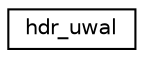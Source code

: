 digraph "Graphical Class Hierarchy"
{
 // LATEX_PDF_SIZE
  edge [fontname="Helvetica",fontsize="10",labelfontname="Helvetica",labelfontsize="10"];
  node [fontname="Helvetica",fontsize="10",shape=record];
  rankdir="LR";
  Node0 [label="hdr_uwal",height=0.2,width=0.4,color="black", fillcolor="white", style="filled",URL="$structhdr__uwal.html",tooltip="hdr_uwal describes the packet header used by Uwal objects."];
}
